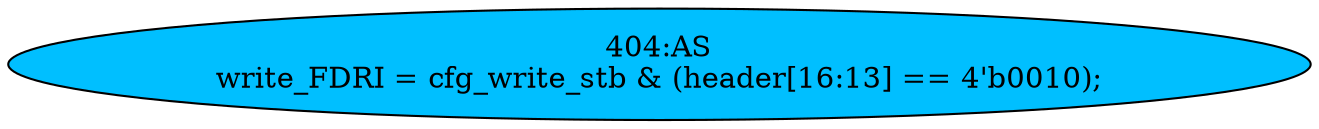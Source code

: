 strict digraph "" {
	node [label="\N"];
	"404:AS"	 [ast="<pyverilog.vparser.ast.Assign object at 0x7f1e4d7e8710>",
		def_var="['write_FDRI']",
		fillcolor=deepskyblue,
		label="404:AS
write_FDRI = cfg_write_stb & (header[16:13] == 4'b0010);",
		statements="[]",
		style=filled,
		typ=Assign,
		use_var="['cfg_write_stb', 'header']"];
}
